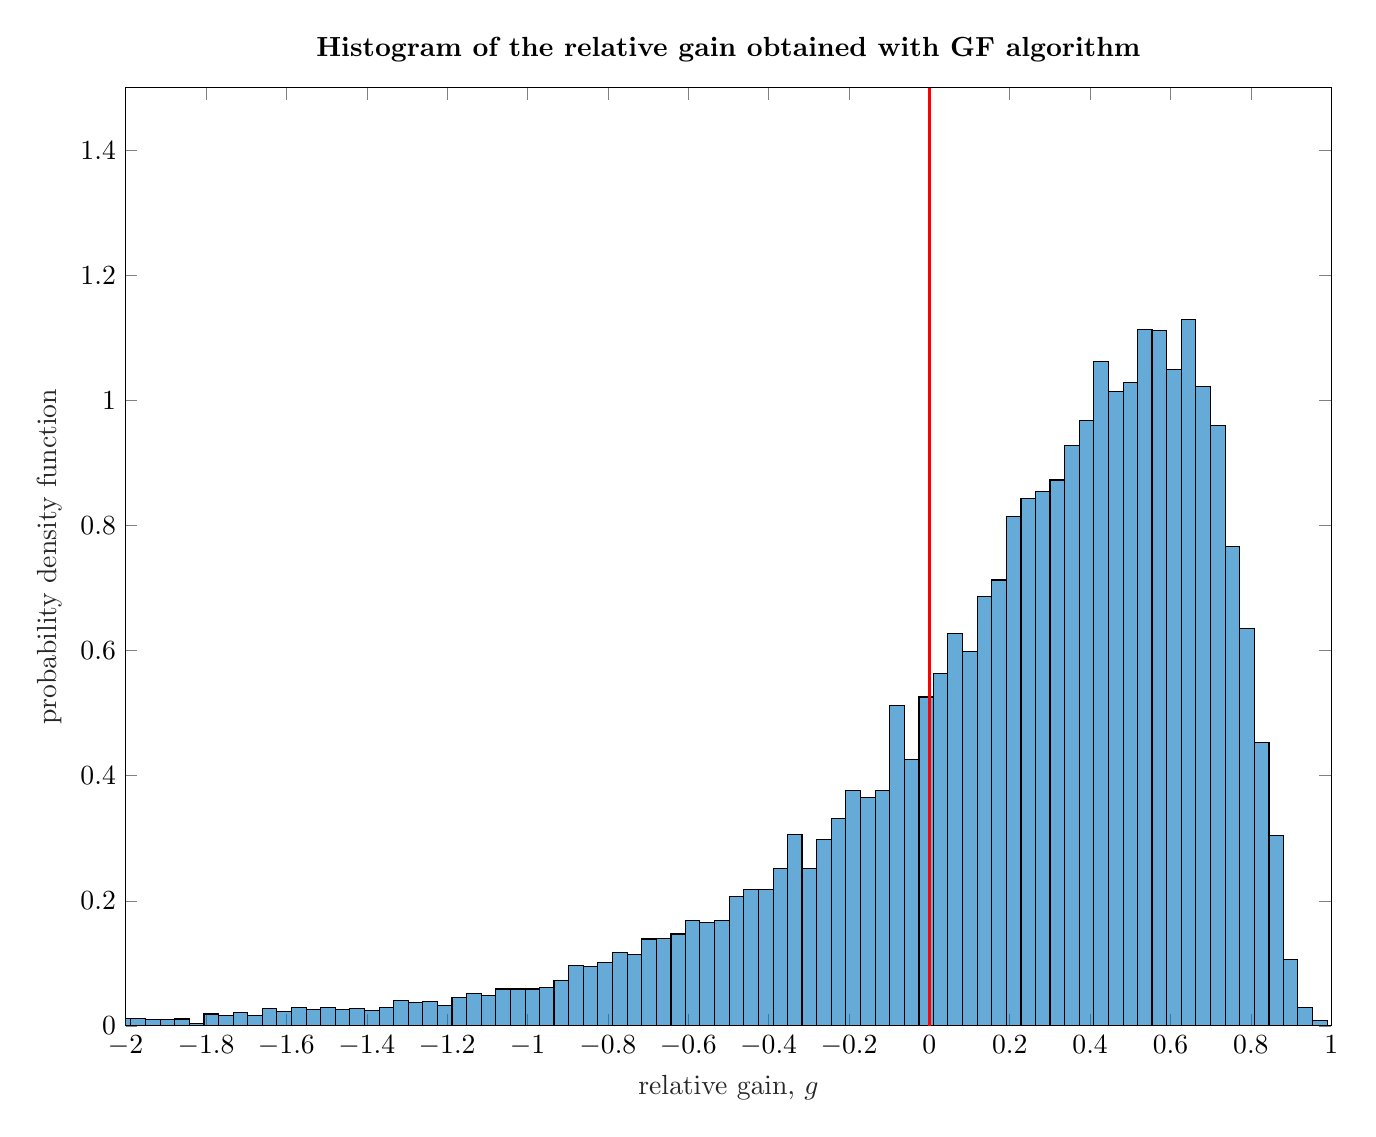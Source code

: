 % This file was created by matlab2tikz.
%
%The latest updates can be retrieved from
%  http://www.mathworks.com/matlabcentral/fileexchange/22022-matlab2tikz-matlab2tikz
%where you can also make suggestions and rate matlab2tikz.
%
\definecolor{mycolor1}{rgb}{0.0,0.447,0.741}%
%
\begin{tikzpicture}

\begin{axis}[%
width=6.028in,
height=4.69in,
at={(1.011in,0.706in)},
scale only axis,
xmin=-2,
xmax=1,
xlabel style={font=\color{white!15!black}},
xlabel={relative gain, $g$},
ymin=0,
ymax=1.5,
ylabel style={font=\color{white!15!black}},
ylabel={probability density function},
axis background/.style={fill=white},
title style={font=\bfseries},
title={Histogram of the relative gain obtained with GF algorithm}
]
\addplot[ybar interval, fill=mycolor1, fill opacity=0.6, draw=black, area legend] table[row sep=crcr] {%
x	y\\
-6.27	0.001\\
-6.234	0\\
-6.197	0\\
-6.161	0\\
-6.125	0\\
-6.088	0\\
-6.052	0\\
-6.016	0\\
-5.98	0\\
-5.943	0\\
-5.907	0\\
-5.871	0\\
-5.834	0\\
-5.798	0\\
-5.762	0\\
-5.726	0\\
-5.689	0\\
-5.653	0.001\\
-5.617	0\\
-5.58	0\\
-5.544	0\\
-5.508	0\\
-5.471	0\\
-5.435	0\\
-5.399	0\\
-5.362	0\\
-5.326	0.001\\
-5.29	0\\
-5.254	0\\
-5.217	0\\
-5.181	0\\
-5.145	0\\
-5.108	0\\
-5.072	0\\
-5.036	0\\
-5.0	0\\
-4.963	0\\
-4.927	0\\
-4.891	0\\
-4.854	0\\
-4.818	0\\
-4.782	0\\
-4.745	0\\
-4.709	0\\
-4.673	0\\
-4.636	0\\
-4.6	0\\
-4.564	0\\
-4.528	0\\
-4.491	0.001\\
-4.455	0\\
-4.419	0\\
-4.382	0\\
-4.346	0\\
-4.31	0.001\\
-4.274	0\\
-4.237	0\\
-4.201	0\\
-4.165	0.001\\
-4.128	0\\
-4.092	0\\
-4.056	0.001\\
-4.019	0\\
-3.983	0\\
-3.947	0\\
-3.91	0\\
-3.874	0\\
-3.838	0\\
-3.802	0.001\\
-3.765	0.001\\
-3.729	0\\
-3.693	0\\
-3.656	0.001\\
-3.62	0.003\\
-3.584	0\\
-3.547	0.001\\
-3.511	0.001\\
-3.475	0.003\\
-3.439	0.001\\
-3.402	0.003\\
-3.366	0.003\\
-3.33	0\\
-3.293	0.003\\
-3.257	0.001\\
-3.221	0.001\\
-3.184	0.001\\
-3.148	0.003\\
-3.112	0.004\\
-3.076	0\\
-3.039	0.007\\
-3.003	0.004\\
-2.967	0.001\\
-2.93	0.003\\
-2.894	0\\
-2.858	0.003\\
-2.821	0.001\\
-2.785	0\\
-2.749	0.004\\
-2.713	0.001\\
-2.676	0.001\\
-2.64	0.001\\
-2.604	0.003\\
-2.567	0.007\\
-2.531	0.006\\
-2.495	0.006\\
-2.458	0.006\\
-2.422	0.006\\
-2.386	0.006\\
-2.35	0.006\\
-2.313	0.006\\
-2.277	0.004\\
-2.241	0.01\\
-2.204	0.007\\
-2.168	0.01\\
-2.132	0.007\\
-2.095	0.014\\
-2.059	0.01\\
-2.023	0.012\\
-1.987	0.012\\
-1.95	0.01\\
-1.914	0.01\\
-1.878	0.011\\
-1.841	0.004\\
-1.805	0.019\\
-1.769	0.017\\
-1.732	0.021\\
-1.696	0.017\\
-1.66	0.028\\
-1.624	0.023\\
-1.587	0.029\\
-1.551	0.026\\
-1.515	0.03\\
-1.478	0.026\\
-1.442	0.028\\
-1.406	0.025\\
-1.369	0.03\\
-1.333	0.04\\
-1.297	0.037\\
-1.261	0.039\\
-1.224	0.033\\
-1.188	0.045\\
-1.152	0.052\\
-1.115	0.048\\
-1.079	0.059\\
-1.043	0.059\\
-1.006	0.059\\
-0.97	0.062\\
-0.934	0.072\\
-0.898	0.096\\
-0.861	0.095\\
-0.825	0.101\\
-0.789	0.118\\
-0.752	0.114\\
-0.716	0.139\\
-0.68	0.14\\
-0.643	0.147\\
-0.607	0.168\\
-0.571	0.165\\
-0.535	0.168\\
-0.498	0.207\\
-0.462	0.218\\
-0.426	0.218\\
-0.389	0.252\\
-0.353	0.306\\
-0.317	0.252\\
-0.281	0.298\\
-0.244	0.331\\
-0.208	0.376\\
-0.172	0.365\\
-0.135	0.376\\
-0.099	0.512\\
-0.063	0.426\\
-0.026	0.526\\
0.01	0.563\\
0.046	0.628\\
0.083	0.599\\
0.119	0.687\\
0.155	0.713\\
0.191	0.814\\
0.228	0.843\\
0.264	0.855\\
0.3	0.873\\
0.337	0.928\\
0.373	0.968\\
0.409	1.062\\
0.446	1.014\\
0.482	1.029\\
0.518	1.114\\
0.554	1.112\\
0.591	1.05\\
0.627	1.129\\
0.663	1.022\\
0.7	0.96\\
0.736	0.767\\
0.772	0.636\\
0.808	0.453\\
0.845	0.304\\
0.881	0.106\\
0.917	0.03\\
0.954	0.008\\
0.99	0.008\\
};
\addplot [color=red, line width=1.0pt, forget plot]
  table[row sep=crcr]{%
0	0\\
0	1.5\\
};
\end{axis}
\end{tikzpicture}%